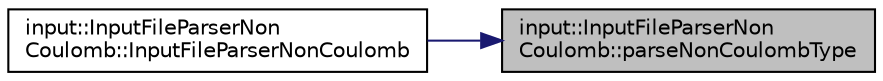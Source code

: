 digraph "input::InputFileParserNonCoulomb::parseNonCoulombType"
{
 // LATEX_PDF_SIZE
  edge [fontname="Helvetica",fontsize="10",labelfontname="Helvetica",labelfontsize="10"];
  node [fontname="Helvetica",fontsize="10",shape=record];
  rankdir="RL";
  Node1 [label="input::InputFileParserNon\lCoulomb::parseNonCoulombType",height=0.2,width=0.4,color="black", fillcolor="grey75", style="filled", fontcolor="black",tooltip="Parse the nonCoulombic type of the guff.dat file."];
  Node1 -> Node2 [dir="back",color="midnightblue",fontsize="10",style="solid",fontname="Helvetica"];
  Node2 [label="input::InputFileParserNon\lCoulomb::InputFileParserNonCoulomb",height=0.2,width=0.4,color="black", fillcolor="white", style="filled",URL="$classinput_1_1InputFileParserNonCoulomb.html#a7d9fb5c49a7cac5d28885c467273c82e",tooltip="Construct a new Input File Parser Non Coulomb Type:: Input File Parser Non Coulomb Type object."];
}
